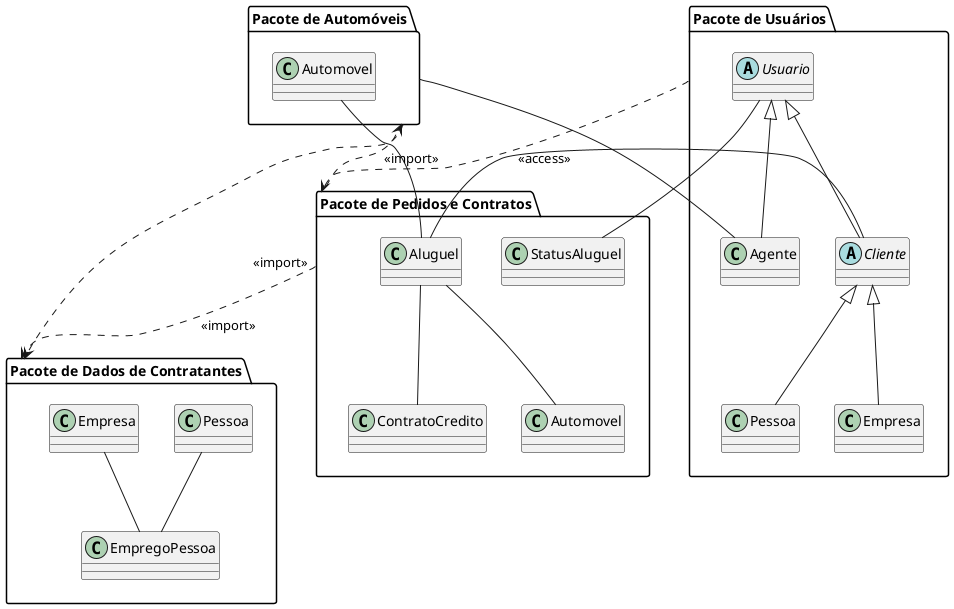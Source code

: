@startuml
package "Pacote de Usuários" {
  abstract class Usuario {
    
  }

  abstract class Cliente {
   
  }

  class Agente {
   
  }

  Usuario <|-- Cliente
  Usuario <|-- Agente
  Cliente <|-- Pessoa
  Cliente <|-- Empresa
}

package "Pacote de Pedidos e Contratos" {
  class Aluguel {
   
  }

  class ContratoCredito {
    
  }

  class StatusAluguel {
    
  }

  Aluguel -- Cliente
  Aluguel -- ContratoCredito
  Aluguel -- Automovel
}

package "Pacote de Automóveis" {
  class Automovel {
    
  }
  
  Automovel -- Aluguel
}

package "Pacote de Dados de Contratantes" {
  class EmpregoPessoa {
    
  }

  class Pessoa {
    
  }

  class Empresa {
    
  }

  Pessoa -- EmpregoPessoa
  Empresa -- EmpregoPessoa
}

' Dependências entre pacotes
"Pacote de Pedidos e Contratos" ..> "Pacote de Dados de Contratantes" : <<import>>
"Pacote de Pedidos e Contratos" .L.> "Pacote de Automóveis" : <<import>>
"Pacote de Usuários" ..> "Pacote de Pedidos e Contratos" : <<access>>
"Pacote de Automóveis" ..> "Pacote de Dados de Contratantes" : <<import>>
"Usuario" -- "StatusAluguel"
"Agente" -L "Pacote de Automóveis"
@enduml
